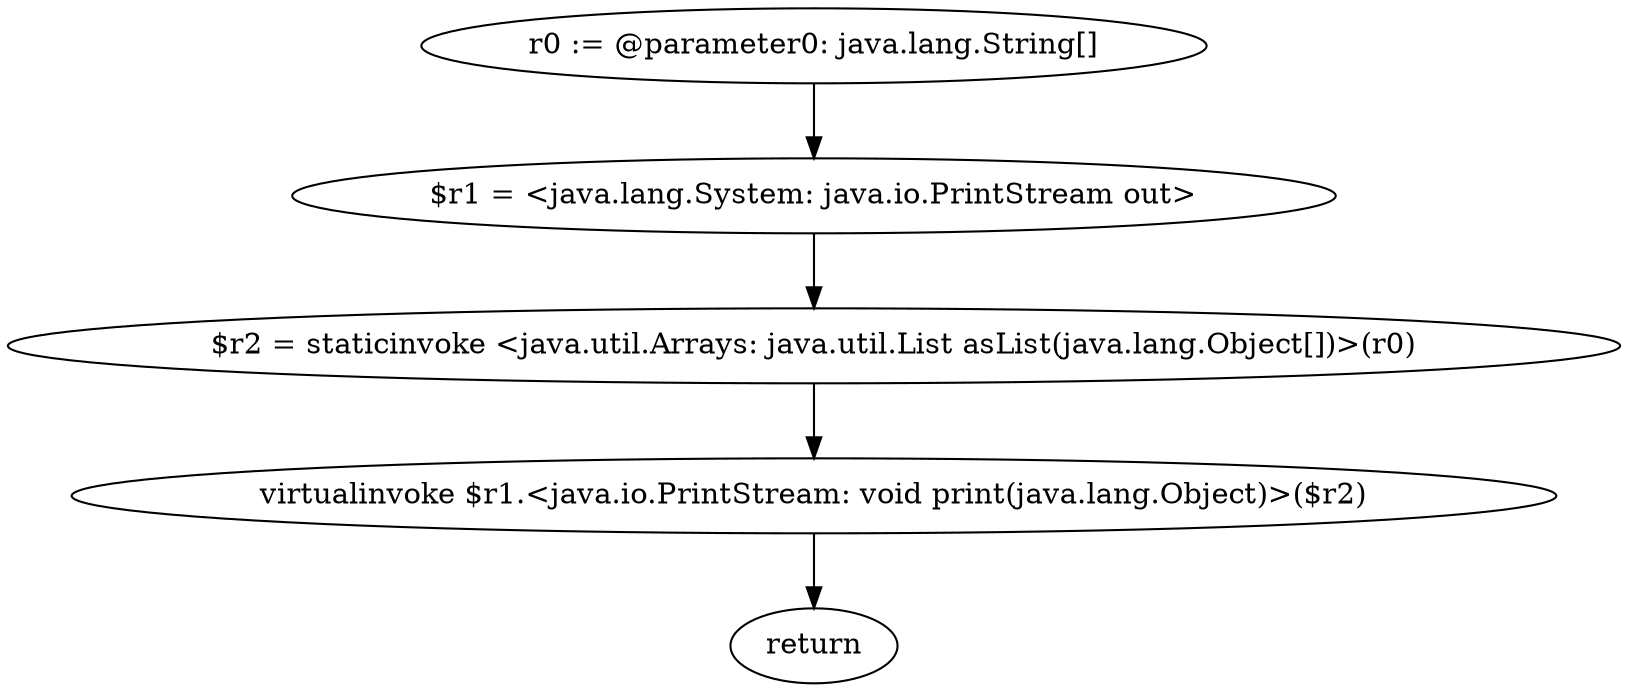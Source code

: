 digraph "unitGraph" {
    "r0 := @parameter0: java.lang.String[]"
    "$r1 = <java.lang.System: java.io.PrintStream out>"
    "$r2 = staticinvoke <java.util.Arrays: java.util.List asList(java.lang.Object[])>(r0)"
    "virtualinvoke $r1.<java.io.PrintStream: void print(java.lang.Object)>($r2)"
    "return"
    "r0 := @parameter0: java.lang.String[]"->"$r1 = <java.lang.System: java.io.PrintStream out>";
    "$r1 = <java.lang.System: java.io.PrintStream out>"->"$r2 = staticinvoke <java.util.Arrays: java.util.List asList(java.lang.Object[])>(r0)";
    "$r2 = staticinvoke <java.util.Arrays: java.util.List asList(java.lang.Object[])>(r0)"->"virtualinvoke $r1.<java.io.PrintStream: void print(java.lang.Object)>($r2)";
    "virtualinvoke $r1.<java.io.PrintStream: void print(java.lang.Object)>($r2)"->"return";
}
